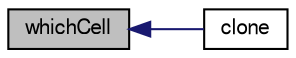 digraph "whichCell"
{
  bgcolor="transparent";
  edge [fontname="FreeSans",fontsize="10",labelfontname="FreeSans",labelfontsize="10"];
  node [fontname="FreeSans",fontsize="10",shape=record];
  rankdir="LR";
  Node669 [label="whichCell",height=0.2,width=0.4,color="black", fillcolor="grey75", style="filled", fontcolor="black"];
  Node669 -> Node670 [dir="back",color="midnightblue",fontsize="10",style="solid",fontname="FreeSans"];
  Node670 [label="clone",height=0.2,width=0.4,color="black",URL="$a27506.html#a9a757a7a1277d34382e61ed9558adf02",tooltip="Construct and return a clone, resetting the cell list. "];
}
